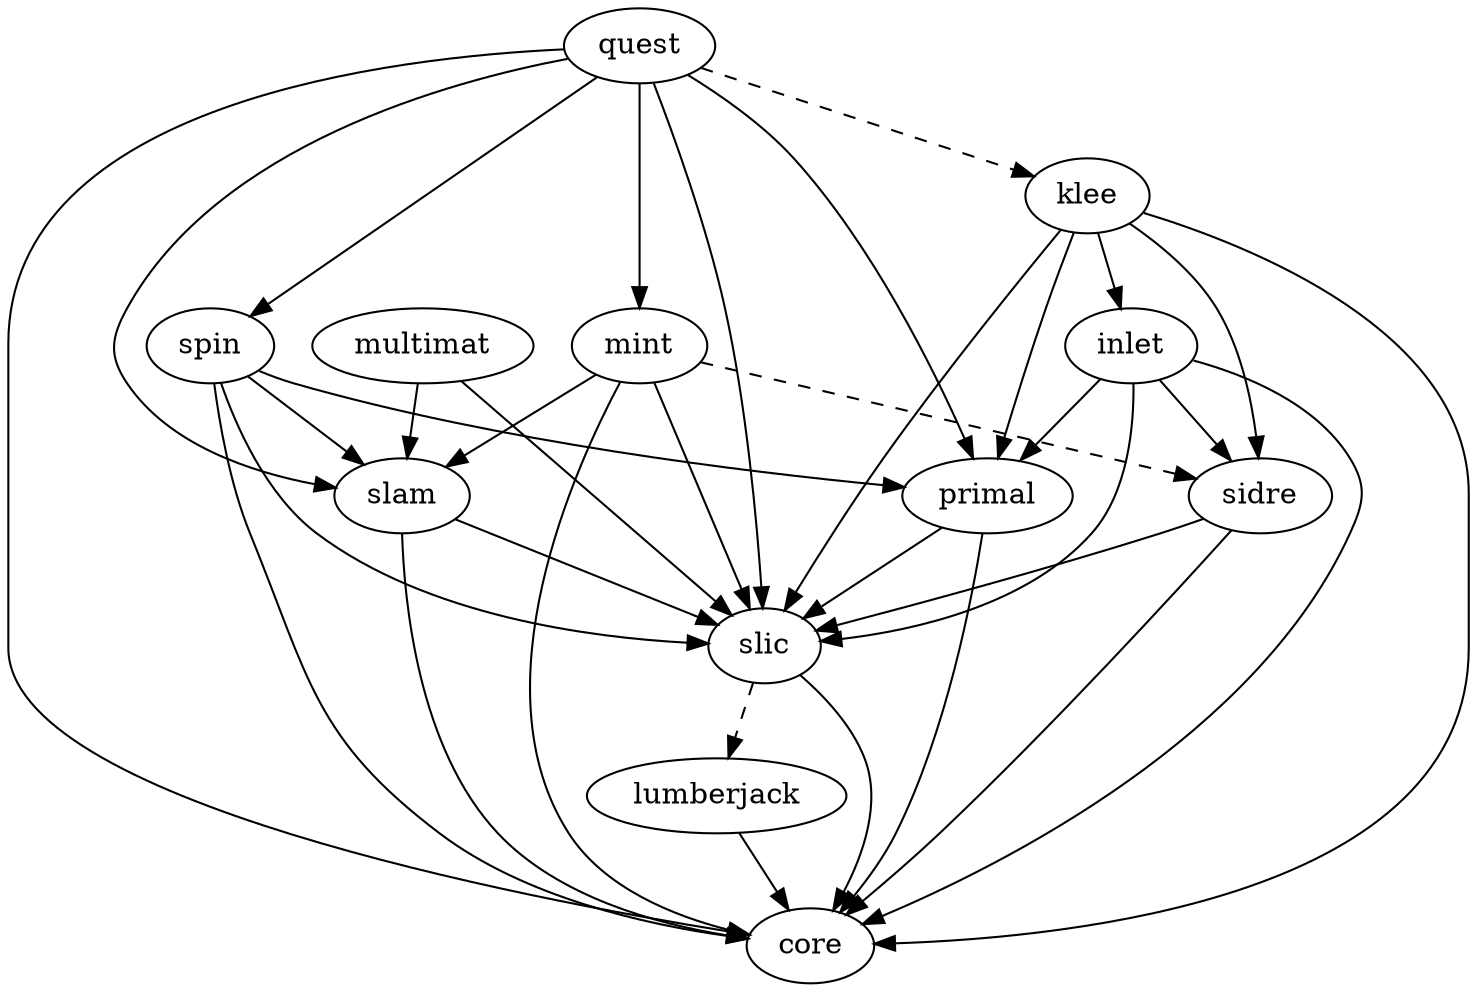 digraph dependencies {
  quest -> {slam primal mint spin};
  quest -> klee [style="dashed"];
  {inlet klee mint primal quest slam spin} -> {slic core};
  mint -> slam
  mint -> sidre [style="dashed"];
  multimat -> {slic slam};
  spin -> {slam primal};
  sidre -> {slic core};
  slic -> core;
  slic -> lumberjack [style="dashed"];
  lumberjack -> core;
  inlet -> {sidre primal};
  klee -> {sidre primal inlet};
}
